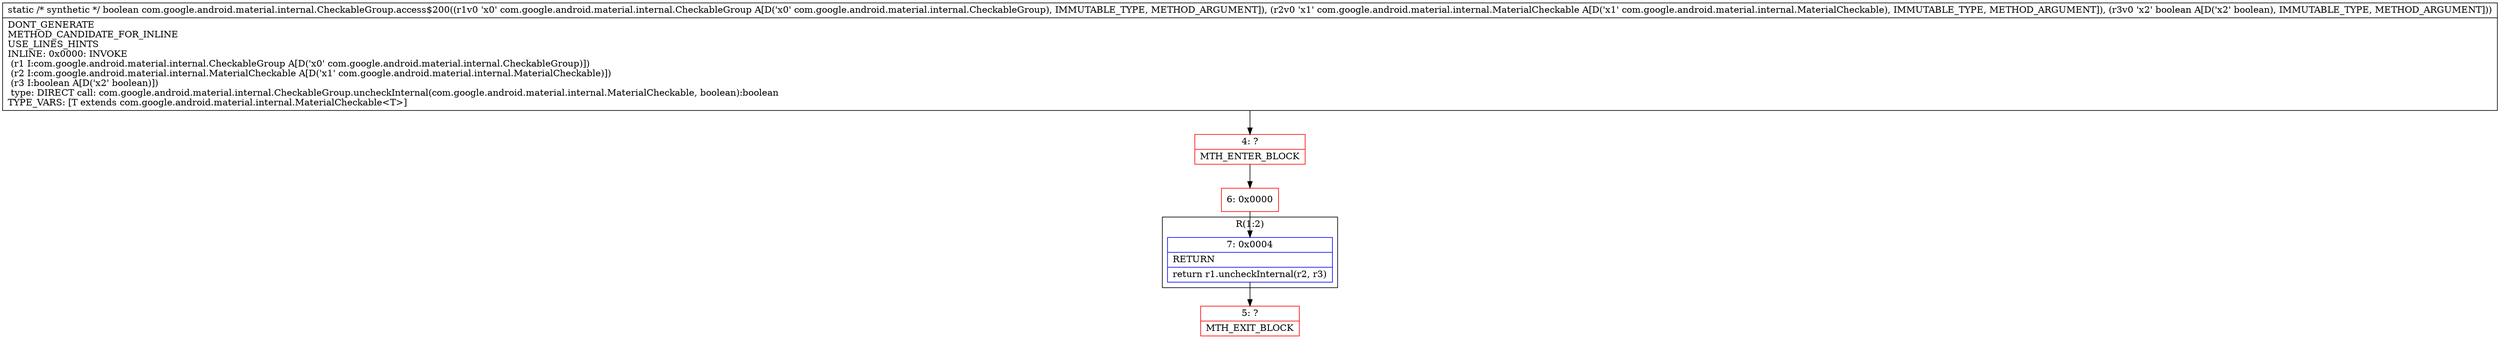 digraph "CFG forcom.google.android.material.internal.CheckableGroup.access$200(Lcom\/google\/android\/material\/internal\/CheckableGroup;Lcom\/google\/android\/material\/internal\/MaterialCheckable;Z)Z" {
subgraph cluster_Region_1535975063 {
label = "R(1:2)";
node [shape=record,color=blue];
Node_7 [shape=record,label="{7\:\ 0x0004|RETURN\l|return r1.uncheckInternal(r2, r3)\l}"];
}
Node_4 [shape=record,color=red,label="{4\:\ ?|MTH_ENTER_BLOCK\l}"];
Node_6 [shape=record,color=red,label="{6\:\ 0x0000}"];
Node_5 [shape=record,color=red,label="{5\:\ ?|MTH_EXIT_BLOCK\l}"];
MethodNode[shape=record,label="{static \/* synthetic *\/ boolean com.google.android.material.internal.CheckableGroup.access$200((r1v0 'x0' com.google.android.material.internal.CheckableGroup A[D('x0' com.google.android.material.internal.CheckableGroup), IMMUTABLE_TYPE, METHOD_ARGUMENT]), (r2v0 'x1' com.google.android.material.internal.MaterialCheckable A[D('x1' com.google.android.material.internal.MaterialCheckable), IMMUTABLE_TYPE, METHOD_ARGUMENT]), (r3v0 'x2' boolean A[D('x2' boolean), IMMUTABLE_TYPE, METHOD_ARGUMENT]))  | DONT_GENERATE\lMETHOD_CANDIDATE_FOR_INLINE\lUSE_LINES_HINTS\lINLINE: 0x0000: INVOKE  \l  (r1 I:com.google.android.material.internal.CheckableGroup A[D('x0' com.google.android.material.internal.CheckableGroup)])\l  (r2 I:com.google.android.material.internal.MaterialCheckable A[D('x1' com.google.android.material.internal.MaterialCheckable)])\l  (r3 I:boolean A[D('x2' boolean)])\l type: DIRECT call: com.google.android.material.internal.CheckableGroup.uncheckInternal(com.google.android.material.internal.MaterialCheckable, boolean):boolean\lTYPE_VARS: [T extends com.google.android.material.internal.MaterialCheckable\<T\>]\l}"];
MethodNode -> Node_4;Node_7 -> Node_5;
Node_4 -> Node_6;
Node_6 -> Node_7;
}

